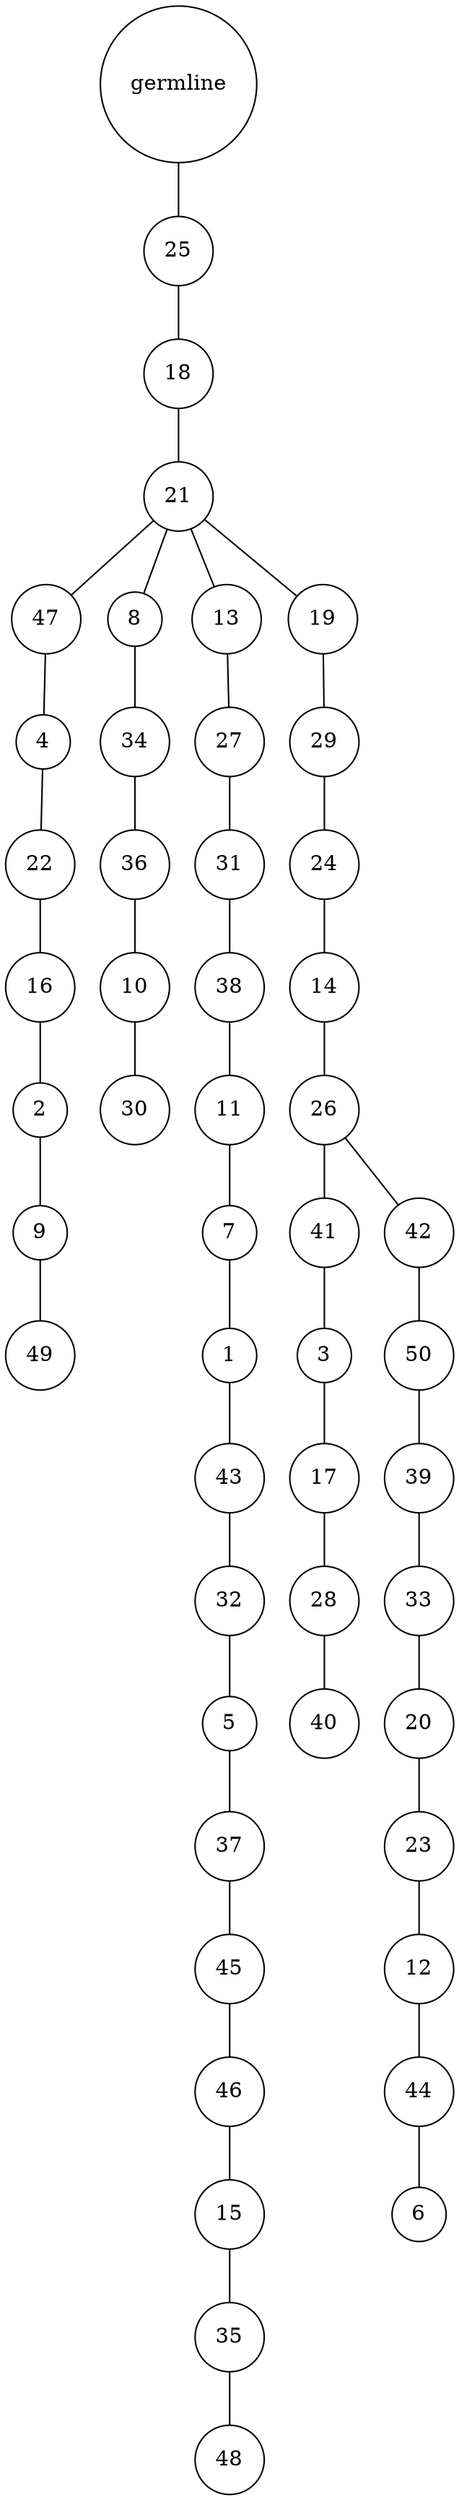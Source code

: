 graph {
	rankdir=UD;
	splines=line;
	node [shape=circle]
	"0x7f187a8c5b80" [label="germline"];
	"0x7f187a8c5bb0" [label="25"];
	"0x7f187a8c5b80" -- "0x7f187a8c5bb0" ;
	"0x7f187a8c5be0" [label="18"];
	"0x7f187a8c5bb0" -- "0x7f187a8c5be0" ;
	"0x7f187a8c5c10" [label="21"];
	"0x7f187a8c5be0" -- "0x7f187a8c5c10" ;
	"0x7f187a8c5c40" [label="47"];
	"0x7f187a8c5c10" -- "0x7f187a8c5c40" ;
	"0x7f187a8c5c70" [label="4"];
	"0x7f187a8c5c40" -- "0x7f187a8c5c70" ;
	"0x7f187a8c5ca0" [label="22"];
	"0x7f187a8c5c70" -- "0x7f187a8c5ca0" ;
	"0x7f187a8c5cd0" [label="16"];
	"0x7f187a8c5ca0" -- "0x7f187a8c5cd0" ;
	"0x7f187a8c5d00" [label="2"];
	"0x7f187a8c5cd0" -- "0x7f187a8c5d00" ;
	"0x7f187a8c5d30" [label="9"];
	"0x7f187a8c5d00" -- "0x7f187a8c5d30" ;
	"0x7f187a8c5d60" [label="49"];
	"0x7f187a8c5d30" -- "0x7f187a8c5d60" ;
	"0x7f187a8c5d90" [label="8"];
	"0x7f187a8c5c10" -- "0x7f187a8c5d90" ;
	"0x7f187a8c5dc0" [label="34"];
	"0x7f187a8c5d90" -- "0x7f187a8c5dc0" ;
	"0x7f187a8c5df0" [label="36"];
	"0x7f187a8c5dc0" -- "0x7f187a8c5df0" ;
	"0x7f187a8c5e20" [label="10"];
	"0x7f187a8c5df0" -- "0x7f187a8c5e20" ;
	"0x7f187a8c5e50" [label="30"];
	"0x7f187a8c5e20" -- "0x7f187a8c5e50" ;
	"0x7f187a8c5e80" [label="13"];
	"0x7f187a8c5c10" -- "0x7f187a8c5e80" ;
	"0x7f187a8c5eb0" [label="27"];
	"0x7f187a8c5e80" -- "0x7f187a8c5eb0" ;
	"0x7f187a8c5ee0" [label="31"];
	"0x7f187a8c5eb0" -- "0x7f187a8c5ee0" ;
	"0x7f187a8c5f10" [label="38"];
	"0x7f187a8c5ee0" -- "0x7f187a8c5f10" ;
	"0x7f187a8c5f40" [label="11"];
	"0x7f187a8c5f10" -- "0x7f187a8c5f40" ;
	"0x7f187a8c5f70" [label="7"];
	"0x7f187a8c5f40" -- "0x7f187a8c5f70" ;
	"0x7f187a8c5fa0" [label="1"];
	"0x7f187a8c5f70" -- "0x7f187a8c5fa0" ;
	"0x7f187a8c5fd0" [label="43"];
	"0x7f187a8c5fa0" -- "0x7f187a8c5fd0" ;
	"0x7f187a8d0040" [label="32"];
	"0x7f187a8c5fd0" -- "0x7f187a8d0040" ;
	"0x7f187a8d0070" [label="5"];
	"0x7f187a8d0040" -- "0x7f187a8d0070" ;
	"0x7f187a8d00a0" [label="37"];
	"0x7f187a8d0070" -- "0x7f187a8d00a0" ;
	"0x7f187a8d00d0" [label="45"];
	"0x7f187a8d00a0" -- "0x7f187a8d00d0" ;
	"0x7f187a8d0100" [label="46"];
	"0x7f187a8d00d0" -- "0x7f187a8d0100" ;
	"0x7f187a8d0130" [label="15"];
	"0x7f187a8d0100" -- "0x7f187a8d0130" ;
	"0x7f187a8d0160" [label="35"];
	"0x7f187a8d0130" -- "0x7f187a8d0160" ;
	"0x7f187a8d0190" [label="48"];
	"0x7f187a8d0160" -- "0x7f187a8d0190" ;
	"0x7f187a8d01c0" [label="19"];
	"0x7f187a8c5c10" -- "0x7f187a8d01c0" ;
	"0x7f187a8d01f0" [label="29"];
	"0x7f187a8d01c0" -- "0x7f187a8d01f0" ;
	"0x7f187a8d0220" [label="24"];
	"0x7f187a8d01f0" -- "0x7f187a8d0220" ;
	"0x7f187a8d0250" [label="14"];
	"0x7f187a8d0220" -- "0x7f187a8d0250" ;
	"0x7f187a8d0280" [label="26"];
	"0x7f187a8d0250" -- "0x7f187a8d0280" ;
	"0x7f187a8d02b0" [label="41"];
	"0x7f187a8d0280" -- "0x7f187a8d02b0" ;
	"0x7f187a8d02e0" [label="3"];
	"0x7f187a8d02b0" -- "0x7f187a8d02e0" ;
	"0x7f187a8d0310" [label="17"];
	"0x7f187a8d02e0" -- "0x7f187a8d0310" ;
	"0x7f187a8d0340" [label="28"];
	"0x7f187a8d0310" -- "0x7f187a8d0340" ;
	"0x7f187a8d0370" [label="40"];
	"0x7f187a8d0340" -- "0x7f187a8d0370" ;
	"0x7f187a8d03a0" [label="42"];
	"0x7f187a8d0280" -- "0x7f187a8d03a0" ;
	"0x7f187a8d03d0" [label="50"];
	"0x7f187a8d03a0" -- "0x7f187a8d03d0" ;
	"0x7f187a8d0400" [label="39"];
	"0x7f187a8d03d0" -- "0x7f187a8d0400" ;
	"0x7f187a8d0430" [label="33"];
	"0x7f187a8d0400" -- "0x7f187a8d0430" ;
	"0x7f187a8d0460" [label="20"];
	"0x7f187a8d0430" -- "0x7f187a8d0460" ;
	"0x7f187a8d0490" [label="23"];
	"0x7f187a8d0460" -- "0x7f187a8d0490" ;
	"0x7f187a8d04c0" [label="12"];
	"0x7f187a8d0490" -- "0x7f187a8d04c0" ;
	"0x7f187a8d04f0" [label="44"];
	"0x7f187a8d04c0" -- "0x7f187a8d04f0" ;
	"0x7f187a8d0520" [label="6"];
	"0x7f187a8d04f0" -- "0x7f187a8d0520" ;
}
